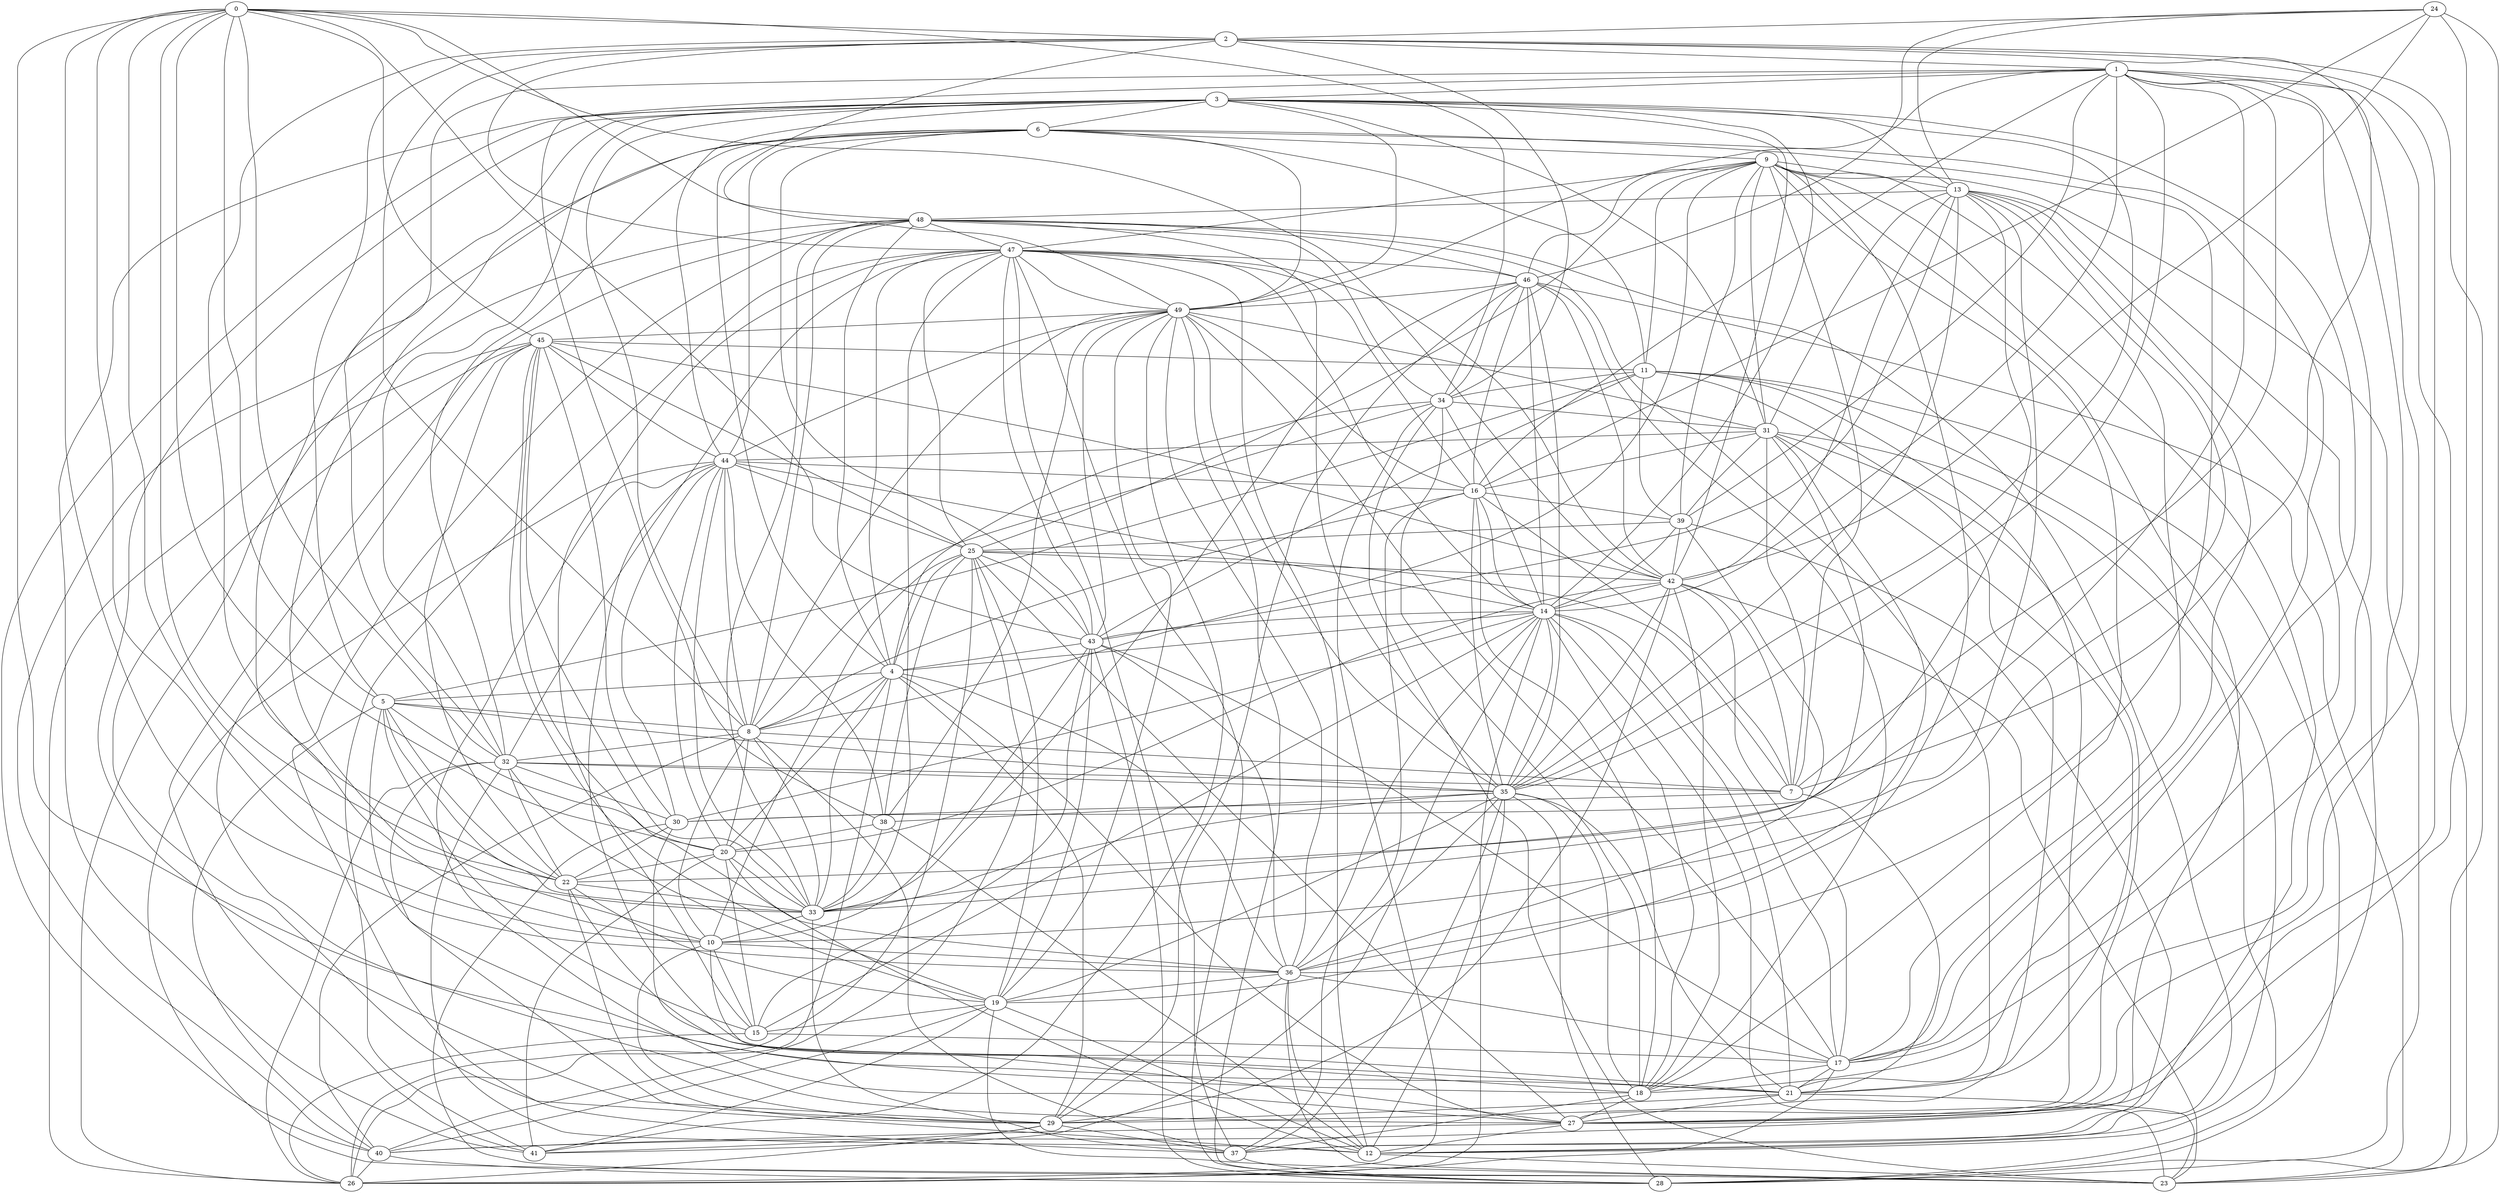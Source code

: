 strict graph G {
0;
1;
2;
3;
4;
5;
6;
7;
8;
9;
10;
11;
12;
13;
14;
15;
16;
17;
18;
19;
20;
21;
22;
23;
24;
25;
26;
27;
28;
29;
30;
31;
32;
33;
34;
35;
36;
37;
38;
39;
40;
41;
42;
43;
44;
45;
46;
47;
48;
49;
39 -- 42;
40 -- 3;
1 -- 30;
48 -- 35;
42 -- 45;
8 -- 20;
14 -- 26;
49 -- 45;
45 -- 25;
21 -- 14;
47 -- 32;
21 -- 27;
10 -- 27;
36 -- 43;
3 -- 6;
5 -- 8;
49 -- 41;
43 -- 15;
20 -- 42;
29 -- 26;
49 -- 17;
16 -- 39;
3 -- 8;
35 -- 19;
33 -- 47;
23 -- 46;
25 -- 26;
25 -- 40;
12 -- 38;
14 -- 30;
41 -- 48;
35 -- 28;
41 -- 20;
21 -- 48;
23 -- 42;
10 -- 29;
49 -- 35;
2 -- 7;
20 -- 22;
48 -- 47;
36 -- 14;
28 -- 49;
7 -- 8;
17 -- 14;
2 -- 1;
15 -- 10;
31 -- 44;
24 -- 2;
12 -- 45;
40 -- 9;
22 -- 0;
18 -- 5;
25 -- 7;
36 -- 9;
19 -- 15;
18 -- 46;
38 -- 44;
35 -- 49;
40 -- 28;
29 -- 32;
16 -- 14;
15 -- 26;
33 -- 44;
1 -- 35;
49 -- 47;
30 -- 22;
16 -- 35;
42 -- 23;
35 -- 37;
13 -- 33;
7 -- 42;
45 -- 36;
16 -- 7;
1 -- 27;
25 -- 9;
7 -- 31;
17 -- 36;
9 -- 31;
12 -- 23;
46 -- 14;
8 -- 37;
33 -- 10;
16 -- 37;
38 -- 33;
15 -- 19;
40 -- 6;
9 -- 40;
30 -- 14;
36 -- 17;
27 -- 40;
14 -- 23;
36 -- 12;
17 -- 43;
2 -- 5;
31 -- 27;
37 -- 28;
14 -- 4;
35 -- 16;
1 -- 38;
45 -- 11;
17 -- 18;
47 -- 48;
8 -- 44;
44 -- 16;
8 -- 32;
42 -- 39;
4 -- 36;
43 -- 6;
31 -- 19;
39 -- 36;
19 -- 40;
1 -- 32;
32 -- 26;
29 -- 4;
35 -- 1;
17 -- 21;
29 -- 37;
47 -- 15;
13 -- 42;
43 -- 11;
34 -- 18;
10 -- 8;
33 -- 46;
40 -- 8;
44 -- 21;
44 -- 31;
18 -- 16;
14 -- 47;
12 -- 19;
48 -- 8;
0 -- 10;
17 -- 13;
46 -- 48;
8 -- 3;
14 -- 43;
38 -- 20;
2 -- 27;
49 -- 38;
45 -- 22;
2 -- 28;
21 -- 0;
18 -- 42;
24 -- 46;
6 -- 44;
23 -- 1;
8 -- 4;
47 -- 33;
4 -- 26;
46 -- 49;
5 -- 11;
34 -- 26;
34 -- 23;
11 -- 28;
0 -- 2;
46 -- 42;
27 -- 44;
37 -- 35;
0 -- 42;
21 -- 31;
25 -- 42;
0 -- 5;
33 -- 45;
8 -- 48;
35 -- 13;
3 -- 14;
37 -- 9;
29 -- 22;
25 -- 27;
18 -- 34;
41 -- 3;
27 -- 12;
7 -- 9;
17 -- 6;
13 -- 10;
14 -- 46;
33 -- 0;
23 -- 36;
4 -- 14;
36 -- 49;
30 -- 18;
40 -- 26;
45 -- 12;
45 -- 27;
4 -- 5;
43 -- 4;
42 -- 18;
4 -- 34;
28 -- 43;
15 -- 43;
31 -- 9;
48 -- 37;
5 -- 20;
32 -- 30;
47 -- 41;
29 -- 3;
8 -- 49;
11 -- 34;
5 -- 4;
49 -- 3;
49 -- 6;
6 -- 43;
10 -- 15;
1 -- 17;
8 -- 9;
35 -- 46;
20 -- 12;
35 -- 12;
25 -- 38;
41 -- 47;
37 -- 8;
39 -- 11;
13 -- 48;
20 -- 8;
39 -- 16;
10 -- 36;
35 -- 38;
49 -- 46;
43 -- 49;
17 -- 26;
1 -- 3;
25 -- 19;
32 -- 7;
26 -- 29;
16 -- 31;
32 -- 0;
19 -- 43;
23 -- 34;
3 -- 10;
5 -- 33;
42 -- 29;
39 -- 31;
49 -- 31;
12 -- 48;
42 -- 25;
26 -- 25;
17 -- 49;
3 -- 1;
25 -- 10;
28 -- 31;
36 -- 6;
11 -- 45;
36 -- 19;
26 -- 45;
3 -- 29;
16 -- 8;
30 -- 44;
25 -- 4;
2 -- 47;
47 -- 9;
17 -- 3;
3 -- 17;
31 -- 7;
1 -- 49;
32 -- 35;
47 -- 16;
47 -- 25;
8 -- 40;
48 -- 13;
42 -- 46;
46 -- 33;
35 -- 18;
10 -- 25;
31 -- 13;
35 -- 14;
43 -- 19;
34 -- 2;
3 -- 42;
45 -- 30;
0 -- 20;
29 -- 36;
31 -- 49;
48 -- 34;
20 -- 38;
9 -- 13;
0 -- 43;
27 -- 25;
3 -- 44;
8 -- 2;
34 -- 4;
24 -- 13;
24 -- 23;
46 -- 9;
43 -- 13;
5 -- 18;
9 -- 8;
38 -- 12;
35 -- 42;
8 -- 10;
34 -- 46;
8 -- 16;
1 -- 21;
33 -- 8;
14 -- 35;
29 -- 41;
20 -- 4;
12 -- 47;
5 -- 15;
27 -- 31;
47 -- 28;
36 -- 4;
13 -- 22;
29 -- 42;
18 -- 13;
23 -- 12;
2 -- 0;
12 -- 20;
6 -- 17;
3 -- 49;
31 -- 28;
15 -- 20;
47 -- 12;
30 -- 32;
21 -- 22;
46 -- 34;
1 -- 2;
22 -- 45;
39 -- 25;
18 -- 27;
45 -- 19;
19 -- 31;
10 -- 0;
33 -- 13;
9 -- 7;
21 -- 23;
15 -- 47;
13 -- 31;
26 -- 14;
6 -- 49;
48 -- 2;
17 -- 9;
31 -- 39;
42 -- 13;
26 -- 15;
43 -- 17;
11 -- 29;
38 -- 35;
33 -- 37;
44 -- 49;
9 -- 28;
28 -- 11;
21 -- 44;
40 -- 5;
26 -- 4;
48 -- 12;
44 -- 33;
22 -- 33;
19 -- 12;
42 -- 47;
30 -- 23;
37 -- 33;
47 -- 14;
0 -- 45;
16 -- 47;
37 -- 39;
14 -- 1;
33 -- 38;
9 -- 18;
4 -- 6;
12 -- 35;
4 -- 47;
25 -- 47;
22 -- 21;
35 -- 5;
5 -- 22;
23 -- 21;
46 -- 29;
13 -- 35;
34 -- 31;
47 -- 4;
17 -- 1;
15 -- 17;
2 -- 34;
6 -- 32;
19 -- 25;
10 -- 6;
16 -- 49;
35 -- 3;
21 -- 29;
9 -- 17;
18 -- 9;
49 -- 36;
44 -- 23;
19 -- 35;
27 -- 18;
38 -- 25;
42 -- 14;
24 -- 16;
47 -- 46;
32 -- 19;
15 -- 14;
9 -- 46;
49 -- 0;
48 -- 4;
4 -- 33;
6 -- 10;
25 -- 43;
34 -- 8;
4 -- 25;
7 -- 32;
6 -- 9;
4 -- 20;
14 -- 39;
42 -- 0;
32 -- 12;
34 -- 48;
27 -- 45;
24 -- 27;
14 -- 34;
22 -- 20;
44 -- 6;
20 -- 41;
23 -- 14;
17 -- 15;
45 -- 42;
17 -- 42;
26 -- 34;
7 -- 30;
8 -- 7;
13 -- 18;
36 -- 23;
22 -- 13;
28 -- 9;
29 -- 10;
49 -- 16;
37 -- 48;
49 -- 44;
22 -- 2;
2 -- 22;
13 -- 24;
31 -- 33;
12 -- 32;
47 -- 43;
0 -- 36;
16 -- 44;
23 -- 24;
13 -- 17;
18 -- 30;
27 -- 4;
32 -- 1;
36 -- 35;
41 -- 19;
44 -- 25;
11 -- 5;
25 -- 45;
23 -- 44;
11 -- 12;
3 -- 35;
33 -- 22;
27 -- 10;
2 -- 24;
19 -- 22;
44 -- 20;
33 -- 5;
44 -- 45;
16 -- 24;
21 -- 17;
26 -- 40;
35 -- 36;
16 -- 1;
46 -- 23;
21 -- 1;
35 -- 33;
40 -- 19;
26 -- 17;
13 -- 3;
9 -- 6;
36 -- 45;
47 -- 37;
42 -- 3;
5 -- 35;
22 -- 5;
48 -- 21;
27 -- 2;
14 -- 41;
14 -- 36;
5 -- 40;
16 -- 18;
0 -- 22;
27 -- 24;
11 -- 6;
1 -- 16;
11 -- 9;
1 -- 14;
3 -- 41;
28 -- 37;
41 -- 29;
48 -- 26;
28 -- 2;
36 -- 39;
43 -- 25;
6 -- 11;
0 -- 33;
0 -- 34;
18 -- 14;
14 -- 44;
45 -- 49;
33 -- 20;
22 -- 32;
22 -- 30;
32 -- 3;
40 -- 27;
30 -- 1;
12 -- 36;
23 -- 19;
20 -- 0;
48 -- 33;
32 -- 6;
19 -- 23;
49 -- 1;
33 -- 35;
40 -- 25;
4 -- 29;
7 -- 16;
29 -- 11;
9 -- 36;
3 -- 31;
47 -- 2;
8 -- 34;
44 -- 38;
11 -- 39;
44 -- 14;
46 -- 35;
20 -- 33;
36 -- 29;
22 -- 29;
24 -- 42;
28 -- 40;
13 -- 43;
21 -- 35;
9 -- 25;
7 -- 21;
45 -- 44;
31 -- 21;
43 -- 28;
10 -- 43;
42 -- 17;
2 -- 8;
4 -- 43;
44 -- 3;
28 -- 35;
6 -- 4;
39 -- 9;
33 -- 48;
32 -- 22;
45 -- 26;
12 -- 13;
43 -- 47;
3 -- 40;
34 -- 0;
12 -- 11;
42 -- 20;
13 -- 12;
19 -- 49;
26 -- 32;
46 -- 47;
9 -- 39;
43 -- 0;
35 -- 21;
12 -- 27;
35 -- 32;
26 -- 48;
47 -- 42;
0 -- 49;
43 -- 10;
18 -- 37;
7 -- 2;
41 -- 14;
6 -- 3;
21 -- 7;
31 -- 3;
3 -- 13;
19 -- 32;
5 -- 2;
43 -- 36;
42 -- 24;
5 -- 0;
19 -- 41;
33 -- 4;
10 -- 33;
14 -- 21;
19 -- 36;
45 -- 33;
49 -- 8;
29 -- 46;
39 -- 37;
9 -- 47;
8 -- 33;
14 -- 15;
46 -- 24;
25 -- 39;
20 -- 44;
44 -- 8;
4 -- 48;
14 -- 3;
37 -- 18;
42 -- 7;
4 -- 27;
36 -- 10;
22 -- 19;
25 -- 44;
32 -- 47;
27 -- 21;
18 -- 17;
19 -- 45;
2 -- 48;
36 -- 0;
14 -- 18;
39 -- 14;
6 -- 40;
9 -- 11;
1 -- 23;
37 -- 29;
10 -- 13;
30 -- 7;
16 -- 46;
30 -- 45;
11 -- 27;
39 -- 1;
38 -- 1;
11 -- 43;
37 -- 47;
35 -- 48;
28 -- 47;
14 -- 42;
47 -- 49;
27 -- 1;
44 -- 30;
44 -- 27;
14 -- 16;
0 -- 32;
34 -- 11;
45 -- 0;
49 -- 19;
32 -- 29;
9 -- 37;
15 -- 5;
27 -- 11;
38 -- 49;
41 -- 49;
7 -- 1;
37 -- 16;
46 -- 16;
29 -- 21;
3 -- 32;
31 -- 16;
4 -- 8;
46 -- 18;
20 -- 15;
18 -- 35;
0 -- 21;
1 -- 39;
13 -- 9;
14 -- 17;
31 -- 34;
34 -- 14;
32 -- 8;
42 -- 35;
1 -- 7;
48 -- 41;
23 -- 30;
7 -- 25;
48 -- 46;
43 -- 14;
49 -- 43;
8 -- 5;
49 -- 28;
33 -- 31;
6 -- 36;
10 -- 3;
20 -- 5;
}
